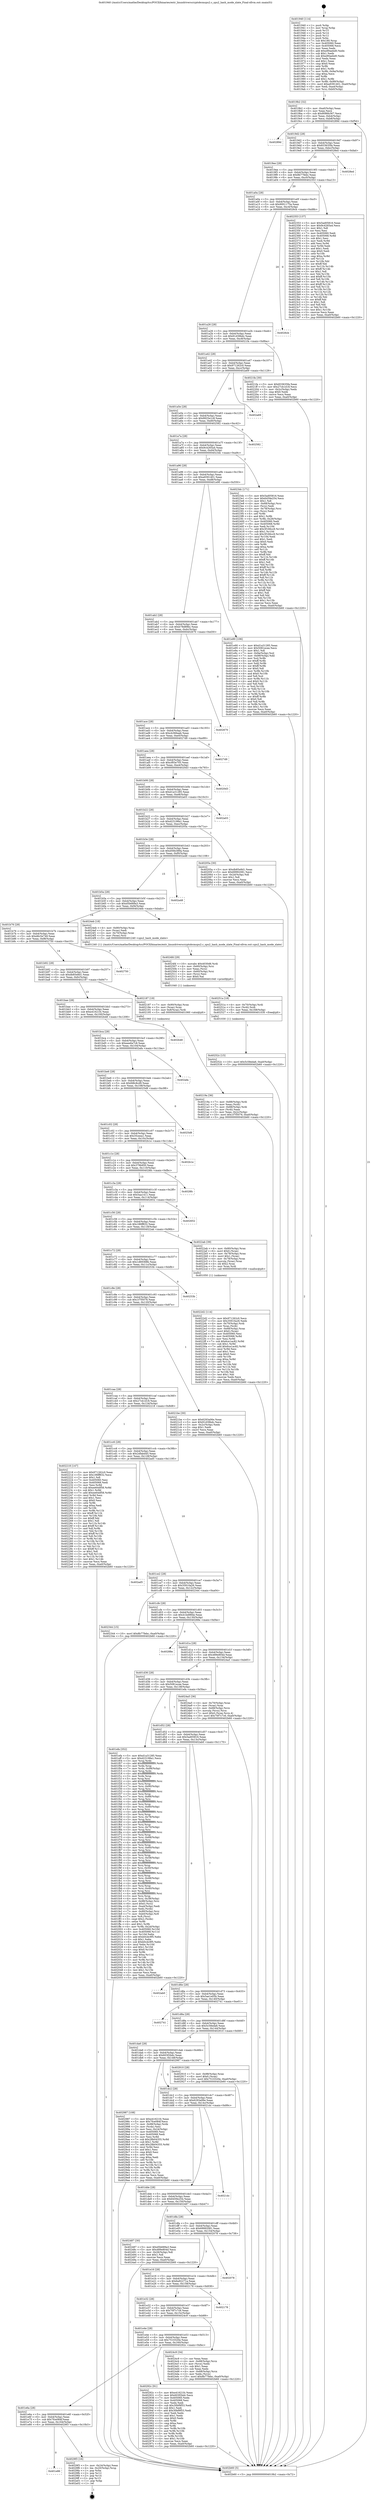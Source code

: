 digraph "0x401940" {
  label = "0x401940 (/mnt/c/Users/mathe/Desktop/tcc/POCII/binaries/extr_linuxdriverscryptobcmspu2.c_spu2_hash_mode_xlate_Final-ollvm.out::main(0))"
  labelloc = "t"
  node[shape=record]

  Entry [label="",width=0.3,height=0.3,shape=circle,fillcolor=black,style=filled]
  "0x4019b2" [label="{
     0x4019b2 [32]\l
     | [instrs]\l
     &nbsp;&nbsp;0x4019b2 \<+6\>: mov -0xa0(%rbp),%eax\l
     &nbsp;&nbsp;0x4019b8 \<+2\>: mov %eax,%ecx\l
     &nbsp;&nbsp;0x4019ba \<+6\>: sub $0x8086b367,%ecx\l
     &nbsp;&nbsp;0x4019c0 \<+6\>: mov %eax,-0xb4(%rbp)\l
     &nbsp;&nbsp;0x4019c6 \<+6\>: mov %ecx,-0xb8(%rbp)\l
     &nbsp;&nbsp;0x4019cc \<+6\>: je 000000000040289d \<main+0xf5d\>\l
  }"]
  "0x40289d" [label="{
     0x40289d\l
  }", style=dashed]
  "0x4019d2" [label="{
     0x4019d2 [28]\l
     | [instrs]\l
     &nbsp;&nbsp;0x4019d2 \<+5\>: jmp 00000000004019d7 \<main+0x97\>\l
     &nbsp;&nbsp;0x4019d7 \<+6\>: mov -0xb4(%rbp),%eax\l
     &nbsp;&nbsp;0x4019dd \<+5\>: sub $0x833635fa,%eax\l
     &nbsp;&nbsp;0x4019e2 \<+6\>: mov %eax,-0xbc(%rbp)\l
     &nbsp;&nbsp;0x4019e8 \<+6\>: je 00000000004028ed \<main+0xfad\>\l
  }"]
  Exit [label="",width=0.3,height=0.3,shape=circle,fillcolor=black,style=filled,peripheries=2]
  "0x4028ed" [label="{
     0x4028ed\l
  }", style=dashed]
  "0x4019ee" [label="{
     0x4019ee [28]\l
     | [instrs]\l
     &nbsp;&nbsp;0x4019ee \<+5\>: jmp 00000000004019f3 \<main+0xb3\>\l
     &nbsp;&nbsp;0x4019f3 \<+6\>: mov -0xb4(%rbp),%eax\l
     &nbsp;&nbsp;0x4019f9 \<+5\>: sub $0x8b77febc,%eax\l
     &nbsp;&nbsp;0x4019fe \<+6\>: mov %eax,-0xc0(%rbp)\l
     &nbsp;&nbsp;0x401a04 \<+6\>: je 0000000000402353 \<main+0xa13\>\l
  }"]
  "0x401e86" [label="{
     0x401e86\l
  }", style=dashed]
  "0x402353" [label="{
     0x402353 [137]\l
     | [instrs]\l
     &nbsp;&nbsp;0x402353 \<+5\>: mov $0x5ad05816,%eax\l
     &nbsp;&nbsp;0x402358 \<+5\>: mov $0x9c4265a4,%ecx\l
     &nbsp;&nbsp;0x40235d \<+2\>: mov $0x1,%dl\l
     &nbsp;&nbsp;0x40235f \<+2\>: xor %esi,%esi\l
     &nbsp;&nbsp;0x402361 \<+7\>: mov 0x405060,%edi\l
     &nbsp;&nbsp;0x402368 \<+8\>: mov 0x405068,%r8d\l
     &nbsp;&nbsp;0x402370 \<+3\>: sub $0x1,%esi\l
     &nbsp;&nbsp;0x402373 \<+3\>: mov %edi,%r9d\l
     &nbsp;&nbsp;0x402376 \<+3\>: add %esi,%r9d\l
     &nbsp;&nbsp;0x402379 \<+4\>: imul %r9d,%edi\l
     &nbsp;&nbsp;0x40237d \<+3\>: and $0x1,%edi\l
     &nbsp;&nbsp;0x402380 \<+3\>: cmp $0x0,%edi\l
     &nbsp;&nbsp;0x402383 \<+4\>: sete %r10b\l
     &nbsp;&nbsp;0x402387 \<+4\>: cmp $0xa,%r8d\l
     &nbsp;&nbsp;0x40238b \<+4\>: setl %r11b\l
     &nbsp;&nbsp;0x40238f \<+3\>: mov %r10b,%bl\l
     &nbsp;&nbsp;0x402392 \<+3\>: xor $0xff,%bl\l
     &nbsp;&nbsp;0x402395 \<+3\>: mov %r11b,%r14b\l
     &nbsp;&nbsp;0x402398 \<+4\>: xor $0xff,%r14b\l
     &nbsp;&nbsp;0x40239c \<+3\>: xor $0x1,%dl\l
     &nbsp;&nbsp;0x40239f \<+3\>: mov %bl,%r15b\l
     &nbsp;&nbsp;0x4023a2 \<+4\>: and $0xff,%r15b\l
     &nbsp;&nbsp;0x4023a6 \<+3\>: and %dl,%r10b\l
     &nbsp;&nbsp;0x4023a9 \<+3\>: mov %r14b,%r12b\l
     &nbsp;&nbsp;0x4023ac \<+4\>: and $0xff,%r12b\l
     &nbsp;&nbsp;0x4023b0 \<+3\>: and %dl,%r11b\l
     &nbsp;&nbsp;0x4023b3 \<+3\>: or %r10b,%r15b\l
     &nbsp;&nbsp;0x4023b6 \<+3\>: or %r11b,%r12b\l
     &nbsp;&nbsp;0x4023b9 \<+3\>: xor %r12b,%r15b\l
     &nbsp;&nbsp;0x4023bc \<+3\>: or %r14b,%bl\l
     &nbsp;&nbsp;0x4023bf \<+3\>: xor $0xff,%bl\l
     &nbsp;&nbsp;0x4023c2 \<+3\>: or $0x1,%dl\l
     &nbsp;&nbsp;0x4023c5 \<+2\>: and %dl,%bl\l
     &nbsp;&nbsp;0x4023c7 \<+3\>: or %bl,%r15b\l
     &nbsp;&nbsp;0x4023ca \<+4\>: test $0x1,%r15b\l
     &nbsp;&nbsp;0x4023ce \<+3\>: cmovne %ecx,%eax\l
     &nbsp;&nbsp;0x4023d1 \<+6\>: mov %eax,-0xa0(%rbp)\l
     &nbsp;&nbsp;0x4023d7 \<+5\>: jmp 0000000000402b60 \<main+0x1220\>\l
  }"]
  "0x401a0a" [label="{
     0x401a0a [28]\l
     | [instrs]\l
     &nbsp;&nbsp;0x401a0a \<+5\>: jmp 0000000000401a0f \<main+0xcf\>\l
     &nbsp;&nbsp;0x401a0f \<+6\>: mov -0xb4(%rbp),%eax\l
     &nbsp;&nbsp;0x401a15 \<+5\>: sub $0x9001175a,%eax\l
     &nbsp;&nbsp;0x401a1a \<+6\>: mov %eax,-0xc4(%rbp)\l
     &nbsp;&nbsp;0x401a20 \<+6\>: je 00000000004026cb \<main+0xd8b\>\l
  }"]
  "0x4029f3" [label="{
     0x4029f3 [16]\l
     | [instrs]\l
     &nbsp;&nbsp;0x4029f3 \<+3\>: mov -0x24(%rbp),%eax\l
     &nbsp;&nbsp;0x4029f6 \<+4\>: lea -0x20(%rbp),%rsp\l
     &nbsp;&nbsp;0x4029fa \<+1\>: pop %rbx\l
     &nbsp;&nbsp;0x4029fb \<+2\>: pop %r12\l
     &nbsp;&nbsp;0x4029fd \<+2\>: pop %r14\l
     &nbsp;&nbsp;0x4029ff \<+2\>: pop %r15\l
     &nbsp;&nbsp;0x402a01 \<+1\>: pop %rbp\l
     &nbsp;&nbsp;0x402a02 \<+1\>: ret\l
  }"]
  "0x4026cb" [label="{
     0x4026cb\l
  }", style=dashed]
  "0x401a26" [label="{
     0x401a26 [28]\l
     | [instrs]\l
     &nbsp;&nbsp;0x401a26 \<+5\>: jmp 0000000000401a2b \<main+0xeb\>\l
     &nbsp;&nbsp;0x401a2b \<+6\>: mov -0xb4(%rbp),%eax\l
     &nbsp;&nbsp;0x401a31 \<+5\>: sub $0x91d39bdc,%eax\l
     &nbsp;&nbsp;0x401a36 \<+6\>: mov %eax,-0xc8(%rbp)\l
     &nbsp;&nbsp;0x401a3c \<+6\>: je 00000000004021fa \<main+0x8ba\>\l
  }"]
  "0x401e6a" [label="{
     0x401e6a [28]\l
     | [instrs]\l
     &nbsp;&nbsp;0x401e6a \<+5\>: jmp 0000000000401e6f \<main+0x52f\>\l
     &nbsp;&nbsp;0x401e6f \<+6\>: mov -0xb4(%rbp),%eax\l
     &nbsp;&nbsp;0x401e75 \<+5\>: sub $0x7fce084f,%eax\l
     &nbsp;&nbsp;0x401e7a \<+6\>: mov %eax,-0x164(%rbp)\l
     &nbsp;&nbsp;0x401e80 \<+6\>: je 00000000004029f3 \<main+0x10b3\>\l
  }"]
  "0x4021fa" [label="{
     0x4021fa [30]\l
     | [instrs]\l
     &nbsp;&nbsp;0x4021fa \<+5\>: mov $0x833635fa,%eax\l
     &nbsp;&nbsp;0x4021ff \<+5\>: mov $0x27cb1d18,%ecx\l
     &nbsp;&nbsp;0x402204 \<+3\>: mov -0x2c(%rbp),%edx\l
     &nbsp;&nbsp;0x402207 \<+3\>: cmp $0x0,%edx\l
     &nbsp;&nbsp;0x40220a \<+3\>: cmove %ecx,%eax\l
     &nbsp;&nbsp;0x40220d \<+6\>: mov %eax,-0xa0(%rbp)\l
     &nbsp;&nbsp;0x402213 \<+5\>: jmp 0000000000402b60 \<main+0x1220\>\l
  }"]
  "0x401a42" [label="{
     0x401a42 [28]\l
     | [instrs]\l
     &nbsp;&nbsp;0x401a42 \<+5\>: jmp 0000000000401a47 \<main+0x107\>\l
     &nbsp;&nbsp;0x401a47 \<+6\>: mov -0xb4(%rbp),%eax\l
     &nbsp;&nbsp;0x401a4d \<+5\>: sub $0x971262c0,%eax\l
     &nbsp;&nbsp;0x401a52 \<+6\>: mov %eax,-0xcc(%rbp)\l
     &nbsp;&nbsp;0x401a58 \<+6\>: je 0000000000402a69 \<main+0x1129\>\l
  }"]
  "0x40292c" [label="{
     0x40292c [91]\l
     | [instrs]\l
     &nbsp;&nbsp;0x40292c \<+5\>: mov $0xe41621fc,%eax\l
     &nbsp;&nbsp;0x402931 \<+5\>: mov $0x603f2bdc,%ecx\l
     &nbsp;&nbsp;0x402936 \<+7\>: mov 0x405060,%edx\l
     &nbsp;&nbsp;0x40293d \<+7\>: mov 0x405068,%esi\l
     &nbsp;&nbsp;0x402944 \<+2\>: mov %edx,%edi\l
     &nbsp;&nbsp;0x402946 \<+6\>: sub $0x30bf9f53,%edi\l
     &nbsp;&nbsp;0x40294c \<+3\>: sub $0x1,%edi\l
     &nbsp;&nbsp;0x40294f \<+6\>: add $0x30bf9f53,%edi\l
     &nbsp;&nbsp;0x402955 \<+3\>: imul %edi,%edx\l
     &nbsp;&nbsp;0x402958 \<+3\>: and $0x1,%edx\l
     &nbsp;&nbsp;0x40295b \<+3\>: cmp $0x0,%edx\l
     &nbsp;&nbsp;0x40295e \<+4\>: sete %r8b\l
     &nbsp;&nbsp;0x402962 \<+3\>: cmp $0xa,%esi\l
     &nbsp;&nbsp;0x402965 \<+4\>: setl %r9b\l
     &nbsp;&nbsp;0x402969 \<+3\>: mov %r8b,%r10b\l
     &nbsp;&nbsp;0x40296c \<+3\>: and %r9b,%r10b\l
     &nbsp;&nbsp;0x40296f \<+3\>: xor %r9b,%r8b\l
     &nbsp;&nbsp;0x402972 \<+3\>: or %r8b,%r10b\l
     &nbsp;&nbsp;0x402975 \<+4\>: test $0x1,%r10b\l
     &nbsp;&nbsp;0x402979 \<+3\>: cmovne %ecx,%eax\l
     &nbsp;&nbsp;0x40297c \<+6\>: mov %eax,-0xa0(%rbp)\l
     &nbsp;&nbsp;0x402982 \<+5\>: jmp 0000000000402b60 \<main+0x1220\>\l
  }"]
  "0x402a69" [label="{
     0x402a69\l
  }", style=dashed]
  "0x401a5e" [label="{
     0x401a5e [28]\l
     | [instrs]\l
     &nbsp;&nbsp;0x401a5e \<+5\>: jmp 0000000000401a63 \<main+0x123\>\l
     &nbsp;&nbsp;0x401a63 \<+6\>: mov -0xb4(%rbp),%eax\l
     &nbsp;&nbsp;0x401a69 \<+5\>: sub $0x9925e1c8,%eax\l
     &nbsp;&nbsp;0x401a6e \<+6\>: mov %eax,-0xd0(%rbp)\l
     &nbsp;&nbsp;0x401a74 \<+6\>: je 0000000000402582 \<main+0xc42\>\l
  }"]
  "0x40252c" [label="{
     0x40252c [15]\l
     | [instrs]\l
     &nbsp;&nbsp;0x40252c \<+10\>: movl $0x5c58eda6,-0xa0(%rbp)\l
     &nbsp;&nbsp;0x402536 \<+5\>: jmp 0000000000402b60 \<main+0x1220\>\l
  }"]
  "0x402582" [label="{
     0x402582\l
  }", style=dashed]
  "0x401a7a" [label="{
     0x401a7a [28]\l
     | [instrs]\l
     &nbsp;&nbsp;0x401a7a \<+5\>: jmp 0000000000401a7f \<main+0x13f\>\l
     &nbsp;&nbsp;0x401a7f \<+6\>: mov -0xb4(%rbp),%eax\l
     &nbsp;&nbsp;0x401a85 \<+5\>: sub $0x9c4265a4,%eax\l
     &nbsp;&nbsp;0x401a8a \<+6\>: mov %eax,-0xd4(%rbp)\l
     &nbsp;&nbsp;0x401a90 \<+6\>: je 00000000004023dc \<main+0xa9c\>\l
  }"]
  "0x40251a" [label="{
     0x40251a [18]\l
     | [instrs]\l
     &nbsp;&nbsp;0x40251a \<+4\>: mov -0x70(%rbp),%rdi\l
     &nbsp;&nbsp;0x40251e \<+3\>: mov (%rdi),%rdi\l
     &nbsp;&nbsp;0x402521 \<+6\>: mov %eax,-0x168(%rbp)\l
     &nbsp;&nbsp;0x402527 \<+5\>: call 0000000000401030 \<free@plt\>\l
     | [calls]\l
     &nbsp;&nbsp;0x401030 \{1\} (unknown)\l
  }"]
  "0x4023dc" [label="{
     0x4023dc [171]\l
     | [instrs]\l
     &nbsp;&nbsp;0x4023dc \<+5\>: mov $0x5ad05816,%eax\l
     &nbsp;&nbsp;0x4023e1 \<+5\>: mov $0x6459e254,%ecx\l
     &nbsp;&nbsp;0x4023e6 \<+2\>: mov $0x1,%dl\l
     &nbsp;&nbsp;0x4023e8 \<+4\>: mov -0x68(%rbp),%rsi\l
     &nbsp;&nbsp;0x4023ec \<+2\>: mov (%rsi),%edi\l
     &nbsp;&nbsp;0x4023ee \<+4\>: mov -0x78(%rbp),%rsi\l
     &nbsp;&nbsp;0x4023f2 \<+2\>: cmp (%rsi),%edi\l
     &nbsp;&nbsp;0x4023f4 \<+4\>: setl %r8b\l
     &nbsp;&nbsp;0x4023f8 \<+4\>: and $0x1,%r8b\l
     &nbsp;&nbsp;0x4023fc \<+4\>: mov %r8b,-0x26(%rbp)\l
     &nbsp;&nbsp;0x402400 \<+7\>: mov 0x405060,%edi\l
     &nbsp;&nbsp;0x402407 \<+8\>: mov 0x405068,%r9d\l
     &nbsp;&nbsp;0x40240f \<+3\>: mov %edi,%r10d\l
     &nbsp;&nbsp;0x402412 \<+7\>: add $0x3f166cc9,%r10d\l
     &nbsp;&nbsp;0x402419 \<+4\>: sub $0x1,%r10d\l
     &nbsp;&nbsp;0x40241d \<+7\>: sub $0x3f166cc9,%r10d\l
     &nbsp;&nbsp;0x402424 \<+4\>: imul %r10d,%edi\l
     &nbsp;&nbsp;0x402428 \<+3\>: and $0x1,%edi\l
     &nbsp;&nbsp;0x40242b \<+3\>: cmp $0x0,%edi\l
     &nbsp;&nbsp;0x40242e \<+4\>: sete %r8b\l
     &nbsp;&nbsp;0x402432 \<+4\>: cmp $0xa,%r9d\l
     &nbsp;&nbsp;0x402436 \<+4\>: setl %r11b\l
     &nbsp;&nbsp;0x40243a \<+3\>: mov %r8b,%bl\l
     &nbsp;&nbsp;0x40243d \<+3\>: xor $0xff,%bl\l
     &nbsp;&nbsp;0x402440 \<+3\>: mov %r11b,%r14b\l
     &nbsp;&nbsp;0x402443 \<+4\>: xor $0xff,%r14b\l
     &nbsp;&nbsp;0x402447 \<+3\>: xor $0x1,%dl\l
     &nbsp;&nbsp;0x40244a \<+3\>: mov %bl,%r15b\l
     &nbsp;&nbsp;0x40244d \<+4\>: and $0xff,%r15b\l
     &nbsp;&nbsp;0x402451 \<+3\>: and %dl,%r8b\l
     &nbsp;&nbsp;0x402454 \<+3\>: mov %r14b,%r12b\l
     &nbsp;&nbsp;0x402457 \<+4\>: and $0xff,%r12b\l
     &nbsp;&nbsp;0x40245b \<+3\>: and %dl,%r11b\l
     &nbsp;&nbsp;0x40245e \<+3\>: or %r8b,%r15b\l
     &nbsp;&nbsp;0x402461 \<+3\>: or %r11b,%r12b\l
     &nbsp;&nbsp;0x402464 \<+3\>: xor %r12b,%r15b\l
     &nbsp;&nbsp;0x402467 \<+3\>: or %r14b,%bl\l
     &nbsp;&nbsp;0x40246a \<+3\>: xor $0xff,%bl\l
     &nbsp;&nbsp;0x40246d \<+3\>: or $0x1,%dl\l
     &nbsp;&nbsp;0x402470 \<+2\>: and %dl,%bl\l
     &nbsp;&nbsp;0x402472 \<+3\>: or %bl,%r15b\l
     &nbsp;&nbsp;0x402475 \<+4\>: test $0x1,%r15b\l
     &nbsp;&nbsp;0x402479 \<+3\>: cmovne %ecx,%eax\l
     &nbsp;&nbsp;0x40247c \<+6\>: mov %eax,-0xa0(%rbp)\l
     &nbsp;&nbsp;0x402482 \<+5\>: jmp 0000000000402b60 \<main+0x1220\>\l
  }"]
  "0x401a96" [label="{
     0x401a96 [28]\l
     | [instrs]\l
     &nbsp;&nbsp;0x401a96 \<+5\>: jmp 0000000000401a9b \<main+0x15b\>\l
     &nbsp;&nbsp;0x401a9b \<+6\>: mov -0xb4(%rbp),%eax\l
     &nbsp;&nbsp;0x401aa1 \<+5\>: sub $0xa9391401,%eax\l
     &nbsp;&nbsp;0x401aa6 \<+6\>: mov %eax,-0xd8(%rbp)\l
     &nbsp;&nbsp;0x401aac \<+6\>: je 0000000000401e90 \<main+0x550\>\l
  }"]
  "0x4024fd" [label="{
     0x4024fd [29]\l
     | [instrs]\l
     &nbsp;&nbsp;0x4024fd \<+10\>: movabs $0x4030d6,%rdi\l
     &nbsp;&nbsp;0x402507 \<+4\>: mov -0x60(%rbp),%rsi\l
     &nbsp;&nbsp;0x40250b \<+2\>: mov %eax,(%rsi)\l
     &nbsp;&nbsp;0x40250d \<+4\>: mov -0x60(%rbp),%rsi\l
     &nbsp;&nbsp;0x402511 \<+2\>: mov (%rsi),%esi\l
     &nbsp;&nbsp;0x402513 \<+2\>: mov $0x0,%al\l
     &nbsp;&nbsp;0x402515 \<+5\>: call 0000000000401040 \<printf@plt\>\l
     | [calls]\l
     &nbsp;&nbsp;0x401040 \{1\} (unknown)\l
  }"]
  "0x401e90" [label="{
     0x401e90 [106]\l
     | [instrs]\l
     &nbsp;&nbsp;0x401e90 \<+5\>: mov $0xd1a31285,%eax\l
     &nbsp;&nbsp;0x401e95 \<+5\>: mov $0x5081ecee,%ecx\l
     &nbsp;&nbsp;0x401e9a \<+2\>: mov $0x1,%dl\l
     &nbsp;&nbsp;0x401e9c \<+7\>: mov -0x9a(%rbp),%sil\l
     &nbsp;&nbsp;0x401ea3 \<+7\>: mov -0x99(%rbp),%dil\l
     &nbsp;&nbsp;0x401eaa \<+3\>: mov %sil,%r8b\l
     &nbsp;&nbsp;0x401ead \<+4\>: xor $0xff,%r8b\l
     &nbsp;&nbsp;0x401eb1 \<+3\>: mov %dil,%r9b\l
     &nbsp;&nbsp;0x401eb4 \<+4\>: xor $0xff,%r9b\l
     &nbsp;&nbsp;0x401eb8 \<+3\>: xor $0x0,%dl\l
     &nbsp;&nbsp;0x401ebb \<+3\>: mov %r8b,%r10b\l
     &nbsp;&nbsp;0x401ebe \<+4\>: and $0x0,%r10b\l
     &nbsp;&nbsp;0x401ec2 \<+3\>: and %dl,%sil\l
     &nbsp;&nbsp;0x401ec5 \<+3\>: mov %r9b,%r11b\l
     &nbsp;&nbsp;0x401ec8 \<+4\>: and $0x0,%r11b\l
     &nbsp;&nbsp;0x401ecc \<+3\>: and %dl,%dil\l
     &nbsp;&nbsp;0x401ecf \<+3\>: or %sil,%r10b\l
     &nbsp;&nbsp;0x401ed2 \<+3\>: or %dil,%r11b\l
     &nbsp;&nbsp;0x401ed5 \<+3\>: xor %r11b,%r10b\l
     &nbsp;&nbsp;0x401ed8 \<+3\>: or %r9b,%r8b\l
     &nbsp;&nbsp;0x401edb \<+4\>: xor $0xff,%r8b\l
     &nbsp;&nbsp;0x401edf \<+3\>: or $0x0,%dl\l
     &nbsp;&nbsp;0x401ee2 \<+3\>: and %dl,%r8b\l
     &nbsp;&nbsp;0x401ee5 \<+3\>: or %r8b,%r10b\l
     &nbsp;&nbsp;0x401ee8 \<+4\>: test $0x1,%r10b\l
     &nbsp;&nbsp;0x401eec \<+3\>: cmovne %ecx,%eax\l
     &nbsp;&nbsp;0x401eef \<+6\>: mov %eax,-0xa0(%rbp)\l
     &nbsp;&nbsp;0x401ef5 \<+5\>: jmp 0000000000402b60 \<main+0x1220\>\l
  }"]
  "0x401ab2" [label="{
     0x401ab2 [28]\l
     | [instrs]\l
     &nbsp;&nbsp;0x401ab2 \<+5\>: jmp 0000000000401ab7 \<main+0x177\>\l
     &nbsp;&nbsp;0x401ab7 \<+6\>: mov -0xb4(%rbp),%eax\l
     &nbsp;&nbsp;0x401abd \<+5\>: sub $0xb78d89bc,%eax\l
     &nbsp;&nbsp;0x401ac2 \<+6\>: mov %eax,-0xdc(%rbp)\l
     &nbsp;&nbsp;0x401ac8 \<+6\>: je 0000000000402670 \<main+0xd30\>\l
  }"]
  "0x402b60" [label="{
     0x402b60 [5]\l
     | [instrs]\l
     &nbsp;&nbsp;0x402b60 \<+5\>: jmp 00000000004019b2 \<main+0x72\>\l
  }"]
  "0x401940" [label="{
     0x401940 [114]\l
     | [instrs]\l
     &nbsp;&nbsp;0x401940 \<+1\>: push %rbp\l
     &nbsp;&nbsp;0x401941 \<+3\>: mov %rsp,%rbp\l
     &nbsp;&nbsp;0x401944 \<+2\>: push %r15\l
     &nbsp;&nbsp;0x401946 \<+2\>: push %r14\l
     &nbsp;&nbsp;0x401948 \<+2\>: push %r12\l
     &nbsp;&nbsp;0x40194a \<+1\>: push %rbx\l
     &nbsp;&nbsp;0x40194b \<+7\>: sub $0x180,%rsp\l
     &nbsp;&nbsp;0x401952 \<+7\>: mov 0x405060,%eax\l
     &nbsp;&nbsp;0x401959 \<+7\>: mov 0x405068,%ecx\l
     &nbsp;&nbsp;0x401960 \<+2\>: mov %eax,%edx\l
     &nbsp;&nbsp;0x401962 \<+6\>: add $0xe90aebd0,%edx\l
     &nbsp;&nbsp;0x401968 \<+3\>: sub $0x1,%edx\l
     &nbsp;&nbsp;0x40196b \<+6\>: sub $0xe90aebd0,%edx\l
     &nbsp;&nbsp;0x401971 \<+3\>: imul %edx,%eax\l
     &nbsp;&nbsp;0x401974 \<+3\>: and $0x1,%eax\l
     &nbsp;&nbsp;0x401977 \<+3\>: cmp $0x0,%eax\l
     &nbsp;&nbsp;0x40197a \<+4\>: sete %r8b\l
     &nbsp;&nbsp;0x40197e \<+4\>: and $0x1,%r8b\l
     &nbsp;&nbsp;0x401982 \<+7\>: mov %r8b,-0x9a(%rbp)\l
     &nbsp;&nbsp;0x401989 \<+3\>: cmp $0xa,%ecx\l
     &nbsp;&nbsp;0x40198c \<+4\>: setl %r8b\l
     &nbsp;&nbsp;0x401990 \<+4\>: and $0x1,%r8b\l
     &nbsp;&nbsp;0x401994 \<+7\>: mov %r8b,-0x99(%rbp)\l
     &nbsp;&nbsp;0x40199b \<+10\>: movl $0xa9391401,-0xa0(%rbp)\l
     &nbsp;&nbsp;0x4019a5 \<+6\>: mov %edi,-0xa4(%rbp)\l
     &nbsp;&nbsp;0x4019ab \<+7\>: mov %rsi,-0xb0(%rbp)\l
  }"]
  "0x401e4e" [label="{
     0x401e4e [28]\l
     | [instrs]\l
     &nbsp;&nbsp;0x401e4e \<+5\>: jmp 0000000000401e53 \<main+0x513\>\l
     &nbsp;&nbsp;0x401e53 \<+6\>: mov -0xb4(%rbp),%eax\l
     &nbsp;&nbsp;0x401e59 \<+5\>: sub $0x7510320e,%eax\l
     &nbsp;&nbsp;0x401e5e \<+6\>: mov %eax,-0x160(%rbp)\l
     &nbsp;&nbsp;0x401e64 \<+6\>: je 000000000040292c \<main+0xfec\>\l
  }"]
  "0x402670" [label="{
     0x402670\l
  }", style=dashed]
  "0x401ace" [label="{
     0x401ace [28]\l
     | [instrs]\l
     &nbsp;&nbsp;0x401ace \<+5\>: jmp 0000000000401ad3 \<main+0x193\>\l
     &nbsp;&nbsp;0x401ad3 \<+6\>: mov -0xb4(%rbp),%eax\l
     &nbsp;&nbsp;0x401ad9 \<+5\>: sub $0xcb366aab,%eax\l
     &nbsp;&nbsp;0x401ade \<+6\>: mov %eax,-0xe0(%rbp)\l
     &nbsp;&nbsp;0x401ae4 \<+6\>: je 00000000004027d9 \<main+0xe99\>\l
  }"]
  "0x4024c9" [label="{
     0x4024c9 [34]\l
     | [instrs]\l
     &nbsp;&nbsp;0x4024c9 \<+2\>: xor %eax,%eax\l
     &nbsp;&nbsp;0x4024cb \<+4\>: mov -0x68(%rbp),%rcx\l
     &nbsp;&nbsp;0x4024cf \<+2\>: mov (%rcx),%edx\l
     &nbsp;&nbsp;0x4024d1 \<+3\>: sub $0x1,%eax\l
     &nbsp;&nbsp;0x4024d4 \<+2\>: sub %eax,%edx\l
     &nbsp;&nbsp;0x4024d6 \<+4\>: mov -0x68(%rbp),%rcx\l
     &nbsp;&nbsp;0x4024da \<+2\>: mov %edx,(%rcx)\l
     &nbsp;&nbsp;0x4024dc \<+10\>: movl $0x8b77febc,-0xa0(%rbp)\l
     &nbsp;&nbsp;0x4024e6 \<+5\>: jmp 0000000000402b60 \<main+0x1220\>\l
  }"]
  "0x4027d9" [label="{
     0x4027d9\l
  }", style=dashed]
  "0x401aea" [label="{
     0x401aea [28]\l
     | [instrs]\l
     &nbsp;&nbsp;0x401aea \<+5\>: jmp 0000000000401aef \<main+0x1af\>\l
     &nbsp;&nbsp;0x401aef \<+6\>: mov -0xb4(%rbp),%eax\l
     &nbsp;&nbsp;0x401af5 \<+5\>: sub $0xcf93e705,%eax\l
     &nbsp;&nbsp;0x401afa \<+6\>: mov %eax,-0xe4(%rbp)\l
     &nbsp;&nbsp;0x401b00 \<+6\>: je 00000000004020d3 \<main+0x793\>\l
  }"]
  "0x401e32" [label="{
     0x401e32 [28]\l
     | [instrs]\l
     &nbsp;&nbsp;0x401e32 \<+5\>: jmp 0000000000401e37 \<main+0x4f7\>\l
     &nbsp;&nbsp;0x401e37 \<+6\>: mov -0xb4(%rbp),%eax\l
     &nbsp;&nbsp;0x401e3d \<+5\>: sub $0x70f7c7c6,%eax\l
     &nbsp;&nbsp;0x401e42 \<+6\>: mov %eax,-0x15c(%rbp)\l
     &nbsp;&nbsp;0x401e48 \<+6\>: je 00000000004024c9 \<main+0xb89\>\l
  }"]
  "0x4020d3" [label="{
     0x4020d3\l
  }", style=dashed]
  "0x401b06" [label="{
     0x401b06 [28]\l
     | [instrs]\l
     &nbsp;&nbsp;0x401b06 \<+5\>: jmp 0000000000401b0b \<main+0x1cb\>\l
     &nbsp;&nbsp;0x401b0b \<+6\>: mov -0xb4(%rbp),%eax\l
     &nbsp;&nbsp;0x401b11 \<+5\>: sub $0xd1a31285,%eax\l
     &nbsp;&nbsp;0x401b16 \<+6\>: mov %eax,-0xe8(%rbp)\l
     &nbsp;&nbsp;0x401b1c \<+6\>: je 0000000000402a03 \<main+0x10c3\>\l
  }"]
  "0x402178" [label="{
     0x402178\l
  }", style=dashed]
  "0x402a03" [label="{
     0x402a03\l
  }", style=dashed]
  "0x401b22" [label="{
     0x401b22 [28]\l
     | [instrs]\l
     &nbsp;&nbsp;0x401b22 \<+5\>: jmp 0000000000401b27 \<main+0x1e7\>\l
     &nbsp;&nbsp;0x401b27 \<+6\>: mov -0xb4(%rbp),%eax\l
     &nbsp;&nbsp;0x401b2d \<+5\>: sub $0xd23198a1,%eax\l
     &nbsp;&nbsp;0x401b32 \<+6\>: mov %eax,-0xec(%rbp)\l
     &nbsp;&nbsp;0x401b38 \<+6\>: je 000000000040205a \<main+0x71a\>\l
  }"]
  "0x401e16" [label="{
     0x401e16 [28]\l
     | [instrs]\l
     &nbsp;&nbsp;0x401e16 \<+5\>: jmp 0000000000401e1b \<main+0x4db\>\l
     &nbsp;&nbsp;0x401e1b \<+6\>: mov -0xb4(%rbp),%eax\l
     &nbsp;&nbsp;0x401e21 \<+5\>: sub $0x6a92271a,%eax\l
     &nbsp;&nbsp;0x401e26 \<+6\>: mov %eax,-0x158(%rbp)\l
     &nbsp;&nbsp;0x401e2c \<+6\>: je 0000000000402178 \<main+0x838\>\l
  }"]
  "0x40205a" [label="{
     0x40205a [30]\l
     | [instrs]\l
     &nbsp;&nbsp;0x40205a \<+5\>: mov $0xdb85e8d1,%eax\l
     &nbsp;&nbsp;0x40205f \<+5\>: mov $0x69992081,%ecx\l
     &nbsp;&nbsp;0x402064 \<+3\>: mov -0x2d(%rbp),%dl\l
     &nbsp;&nbsp;0x402067 \<+3\>: test $0x1,%dl\l
     &nbsp;&nbsp;0x40206a \<+3\>: cmovne %ecx,%eax\l
     &nbsp;&nbsp;0x40206d \<+6\>: mov %eax,-0xa0(%rbp)\l
     &nbsp;&nbsp;0x402073 \<+5\>: jmp 0000000000402b60 \<main+0x1220\>\l
  }"]
  "0x401b3e" [label="{
     0x401b3e [28]\l
     | [instrs]\l
     &nbsp;&nbsp;0x401b3e \<+5\>: jmp 0000000000401b43 \<main+0x203\>\l
     &nbsp;&nbsp;0x401b43 \<+6\>: mov -0xb4(%rbp),%eax\l
     &nbsp;&nbsp;0x401b49 \<+5\>: sub $0xd56b389a,%eax\l
     &nbsp;&nbsp;0x401b4e \<+6\>: mov %eax,-0xf0(%rbp)\l
     &nbsp;&nbsp;0x401b54 \<+6\>: je 0000000000402a48 \<main+0x1108\>\l
  }"]
  "0x402078" [label="{
     0x402078\l
  }", style=dashed]
  "0x402a48" [label="{
     0x402a48\l
  }", style=dashed]
  "0x401b5a" [label="{
     0x401b5a [28]\l
     | [instrs]\l
     &nbsp;&nbsp;0x401b5a \<+5\>: jmp 0000000000401b5f \<main+0x21f\>\l
     &nbsp;&nbsp;0x401b5f \<+6\>: mov -0xb4(%rbp),%eax\l
     &nbsp;&nbsp;0x401b65 \<+5\>: sub $0xd5b689a3,%eax\l
     &nbsp;&nbsp;0x401b6a \<+6\>: mov %eax,-0xf4(%rbp)\l
     &nbsp;&nbsp;0x401b70 \<+6\>: je 00000000004024eb \<main+0xbab\>\l
  }"]
  "0x401dfa" [label="{
     0x401dfa [28]\l
     | [instrs]\l
     &nbsp;&nbsp;0x401dfa \<+5\>: jmp 0000000000401dff \<main+0x4bf\>\l
     &nbsp;&nbsp;0x401dff \<+6\>: mov -0xb4(%rbp),%eax\l
     &nbsp;&nbsp;0x401e05 \<+5\>: sub $0x69992081,%eax\l
     &nbsp;&nbsp;0x401e0a \<+6\>: mov %eax,-0x154(%rbp)\l
     &nbsp;&nbsp;0x401e10 \<+6\>: je 0000000000402078 \<main+0x738\>\l
  }"]
  "0x4024eb" [label="{
     0x4024eb [18]\l
     | [instrs]\l
     &nbsp;&nbsp;0x4024eb \<+4\>: mov -0x80(%rbp),%rax\l
     &nbsp;&nbsp;0x4024ef \<+2\>: mov (%rax),%edi\l
     &nbsp;&nbsp;0x4024f1 \<+4\>: mov -0x70(%rbp),%rax\l
     &nbsp;&nbsp;0x4024f5 \<+3\>: mov (%rax),%rsi\l
     &nbsp;&nbsp;0x4024f8 \<+5\>: call 0000000000401240 \<spu2_hash_mode_xlate\>\l
     | [calls]\l
     &nbsp;&nbsp;0x401240 \{1\} (/mnt/c/Users/mathe/Desktop/tcc/POCII/binaries/extr_linuxdriverscryptobcmspu2.c_spu2_hash_mode_xlate_Final-ollvm.out::spu2_hash_mode_xlate)\l
  }"]
  "0x401b76" [label="{
     0x401b76 [28]\l
     | [instrs]\l
     &nbsp;&nbsp;0x401b76 \<+5\>: jmp 0000000000401b7b \<main+0x23b\>\l
     &nbsp;&nbsp;0x401b7b \<+6\>: mov -0xb4(%rbp),%eax\l
     &nbsp;&nbsp;0x401b81 \<+5\>: sub $0xd6c5e749,%eax\l
     &nbsp;&nbsp;0x401b86 \<+6\>: mov %eax,-0xf8(%rbp)\l
     &nbsp;&nbsp;0x401b8c \<+6\>: je 0000000000402750 \<main+0xe10\>\l
  }"]
  "0x402487" [label="{
     0x402487 [30]\l
     | [instrs]\l
     &nbsp;&nbsp;0x402487 \<+5\>: mov $0xd5b689a3,%eax\l
     &nbsp;&nbsp;0x40248c \<+5\>: mov $0x489e804d,%ecx\l
     &nbsp;&nbsp;0x402491 \<+3\>: mov -0x26(%rbp),%dl\l
     &nbsp;&nbsp;0x402494 \<+3\>: test $0x1,%dl\l
     &nbsp;&nbsp;0x402497 \<+3\>: cmovne %ecx,%eax\l
     &nbsp;&nbsp;0x40249a \<+6\>: mov %eax,-0xa0(%rbp)\l
     &nbsp;&nbsp;0x4024a0 \<+5\>: jmp 0000000000402b60 \<main+0x1220\>\l
  }"]
  "0x402750" [label="{
     0x402750\l
  }", style=dashed]
  "0x401b92" [label="{
     0x401b92 [28]\l
     | [instrs]\l
     &nbsp;&nbsp;0x401b92 \<+5\>: jmp 0000000000401b97 \<main+0x257\>\l
     &nbsp;&nbsp;0x401b97 \<+6\>: mov -0xb4(%rbp),%eax\l
     &nbsp;&nbsp;0x401b9d \<+5\>: sub $0xdb85e8d1,%eax\l
     &nbsp;&nbsp;0x401ba2 \<+6\>: mov %eax,-0xfc(%rbp)\l
     &nbsp;&nbsp;0x401ba8 \<+6\>: je 0000000000402187 \<main+0x847\>\l
  }"]
  "0x401dde" [label="{
     0x401dde [28]\l
     | [instrs]\l
     &nbsp;&nbsp;0x401dde \<+5\>: jmp 0000000000401de3 \<main+0x4a3\>\l
     &nbsp;&nbsp;0x401de3 \<+6\>: mov -0xb4(%rbp),%eax\l
     &nbsp;&nbsp;0x401de9 \<+5\>: sub $0x6459e254,%eax\l
     &nbsp;&nbsp;0x401dee \<+6\>: mov %eax,-0x150(%rbp)\l
     &nbsp;&nbsp;0x401df4 \<+6\>: je 0000000000402487 \<main+0xb47\>\l
  }"]
  "0x402187" [label="{
     0x402187 [19]\l
     | [instrs]\l
     &nbsp;&nbsp;0x402187 \<+7\>: mov -0x90(%rbp),%rax\l
     &nbsp;&nbsp;0x40218e \<+3\>: mov (%rax),%rax\l
     &nbsp;&nbsp;0x402191 \<+4\>: mov 0x8(%rax),%rdi\l
     &nbsp;&nbsp;0x402195 \<+5\>: call 0000000000401060 \<atoi@plt\>\l
     | [calls]\l
     &nbsp;&nbsp;0x401060 \{1\} (unknown)\l
  }"]
  "0x401bae" [label="{
     0x401bae [28]\l
     | [instrs]\l
     &nbsp;&nbsp;0x401bae \<+5\>: jmp 0000000000401bb3 \<main+0x273\>\l
     &nbsp;&nbsp;0x401bb3 \<+6\>: mov -0xb4(%rbp),%eax\l
     &nbsp;&nbsp;0x401bb9 \<+5\>: sub $0xe41621fc,%eax\l
     &nbsp;&nbsp;0x401bbe \<+6\>: mov %eax,-0x100(%rbp)\l
     &nbsp;&nbsp;0x401bc4 \<+6\>: je 0000000000402b48 \<main+0x1208\>\l
  }"]
  "0x4021dc" [label="{
     0x4021dc\l
  }", style=dashed]
  "0x402b48" [label="{
     0x402b48\l
  }", style=dashed]
  "0x401bca" [label="{
     0x401bca [28]\l
     | [instrs]\l
     &nbsp;&nbsp;0x401bca \<+5\>: jmp 0000000000401bcf \<main+0x28f\>\l
     &nbsp;&nbsp;0x401bcf \<+6\>: mov -0xb4(%rbp),%eax\l
     &nbsp;&nbsp;0x401bd5 \<+5\>: sub $0xeee6a7c8,%eax\l
     &nbsp;&nbsp;0x401bda \<+6\>: mov %eax,-0x104(%rbp)\l
     &nbsp;&nbsp;0x401be0 \<+6\>: je 0000000000402afa \<main+0x11ba\>\l
  }"]
  "0x401dc2" [label="{
     0x401dc2 [28]\l
     | [instrs]\l
     &nbsp;&nbsp;0x401dc2 \<+5\>: jmp 0000000000401dc7 \<main+0x487\>\l
     &nbsp;&nbsp;0x401dc7 \<+6\>: mov -0xb4(%rbp),%eax\l
     &nbsp;&nbsp;0x401dcd \<+5\>: sub $0x6293a06e,%eax\l
     &nbsp;&nbsp;0x401dd2 \<+6\>: mov %eax,-0x14c(%rbp)\l
     &nbsp;&nbsp;0x401dd8 \<+6\>: je 00000000004021dc \<main+0x89c\>\l
  }"]
  "0x402afa" [label="{
     0x402afa\l
  }", style=dashed]
  "0x401be6" [label="{
     0x401be6 [28]\l
     | [instrs]\l
     &nbsp;&nbsp;0x401be6 \<+5\>: jmp 0000000000401beb \<main+0x2ab\>\l
     &nbsp;&nbsp;0x401beb \<+6\>: mov -0xb4(%rbp),%eax\l
     &nbsp;&nbsp;0x401bf1 \<+5\>: sub $0xfd8c8cd9,%eax\l
     &nbsp;&nbsp;0x401bf6 \<+6\>: mov %eax,-0x108(%rbp)\l
     &nbsp;&nbsp;0x401bfc \<+6\>: je 00000000004025d8 \<main+0xc98\>\l
  }"]
  "0x402987" [label="{
     0x402987 [108]\l
     | [instrs]\l
     &nbsp;&nbsp;0x402987 \<+5\>: mov $0xe41621fc,%eax\l
     &nbsp;&nbsp;0x40298c \<+5\>: mov $0x7fce084f,%ecx\l
     &nbsp;&nbsp;0x402991 \<+7\>: mov -0x98(%rbp),%rdx\l
     &nbsp;&nbsp;0x402998 \<+2\>: mov (%rdx),%esi\l
     &nbsp;&nbsp;0x40299a \<+3\>: mov %esi,-0x24(%rbp)\l
     &nbsp;&nbsp;0x40299d \<+7\>: mov 0x405060,%esi\l
     &nbsp;&nbsp;0x4029a4 \<+7\>: mov 0x405068,%edi\l
     &nbsp;&nbsp;0x4029ab \<+3\>: mov %esi,%r8d\l
     &nbsp;&nbsp;0x4029ae \<+7\>: sub $0x28b04355,%r8d\l
     &nbsp;&nbsp;0x4029b5 \<+4\>: sub $0x1,%r8d\l
     &nbsp;&nbsp;0x4029b9 \<+7\>: add $0x28b04355,%r8d\l
     &nbsp;&nbsp;0x4029c0 \<+4\>: imul %r8d,%esi\l
     &nbsp;&nbsp;0x4029c4 \<+3\>: and $0x1,%esi\l
     &nbsp;&nbsp;0x4029c7 \<+3\>: cmp $0x0,%esi\l
     &nbsp;&nbsp;0x4029ca \<+4\>: sete %r9b\l
     &nbsp;&nbsp;0x4029ce \<+3\>: cmp $0xa,%edi\l
     &nbsp;&nbsp;0x4029d1 \<+4\>: setl %r10b\l
     &nbsp;&nbsp;0x4029d5 \<+3\>: mov %r9b,%r11b\l
     &nbsp;&nbsp;0x4029d8 \<+3\>: and %r10b,%r11b\l
     &nbsp;&nbsp;0x4029db \<+3\>: xor %r10b,%r9b\l
     &nbsp;&nbsp;0x4029de \<+3\>: or %r9b,%r11b\l
     &nbsp;&nbsp;0x4029e1 \<+4\>: test $0x1,%r11b\l
     &nbsp;&nbsp;0x4029e5 \<+3\>: cmovne %ecx,%eax\l
     &nbsp;&nbsp;0x4029e8 \<+6\>: mov %eax,-0xa0(%rbp)\l
     &nbsp;&nbsp;0x4029ee \<+5\>: jmp 0000000000402b60 \<main+0x1220\>\l
  }"]
  "0x4025d8" [label="{
     0x4025d8\l
  }", style=dashed]
  "0x401c02" [label="{
     0x401c02 [28]\l
     | [instrs]\l
     &nbsp;&nbsp;0x401c02 \<+5\>: jmp 0000000000401c07 \<main+0x2c7\>\l
     &nbsp;&nbsp;0x401c07 \<+6\>: mov -0xb4(%rbp),%eax\l
     &nbsp;&nbsp;0x401c0d \<+5\>: sub $0x35ceea1,%eax\l
     &nbsp;&nbsp;0x401c12 \<+6\>: mov %eax,-0x10c(%rbp)\l
     &nbsp;&nbsp;0x401c18 \<+6\>: je 0000000000402b1e \<main+0x11de\>\l
  }"]
  "0x401da6" [label="{
     0x401da6 [28]\l
     | [instrs]\l
     &nbsp;&nbsp;0x401da6 \<+5\>: jmp 0000000000401dab \<main+0x46b\>\l
     &nbsp;&nbsp;0x401dab \<+6\>: mov -0xb4(%rbp),%eax\l
     &nbsp;&nbsp;0x401db1 \<+5\>: sub $0x603f2bdc,%eax\l
     &nbsp;&nbsp;0x401db6 \<+6\>: mov %eax,-0x148(%rbp)\l
     &nbsp;&nbsp;0x401dbc \<+6\>: je 0000000000402987 \<main+0x1047\>\l
  }"]
  "0x402b1e" [label="{
     0x402b1e\l
  }", style=dashed]
  "0x401c1e" [label="{
     0x401c1e [28]\l
     | [instrs]\l
     &nbsp;&nbsp;0x401c1e \<+5\>: jmp 0000000000401c23 \<main+0x2e3\>\l
     &nbsp;&nbsp;0x401c23 \<+6\>: mov -0xb4(%rbp),%eax\l
     &nbsp;&nbsp;0x401c29 \<+5\>: sub $0x379b950,%eax\l
     &nbsp;&nbsp;0x401c2e \<+6\>: mov %eax,-0x110(%rbp)\l
     &nbsp;&nbsp;0x401c34 \<+6\>: je 00000000004028fc \<main+0xfbc\>\l
  }"]
  "0x402910" [label="{
     0x402910 [28]\l
     | [instrs]\l
     &nbsp;&nbsp;0x402910 \<+7\>: mov -0x98(%rbp),%rax\l
     &nbsp;&nbsp;0x402917 \<+6\>: movl $0x0,(%rax)\l
     &nbsp;&nbsp;0x40291d \<+10\>: movl $0x7510320e,-0xa0(%rbp)\l
     &nbsp;&nbsp;0x402927 \<+5\>: jmp 0000000000402b60 \<main+0x1220\>\l
  }"]
  "0x4028fc" [label="{
     0x4028fc\l
  }", style=dashed]
  "0x401c3a" [label="{
     0x401c3a [28]\l
     | [instrs]\l
     &nbsp;&nbsp;0x401c3a \<+5\>: jmp 0000000000401c3f \<main+0x2ff\>\l
     &nbsp;&nbsp;0x401c3f \<+6\>: mov -0xb4(%rbp),%eax\l
     &nbsp;&nbsp;0x401c45 \<+5\>: sub $0x5aa1411,%eax\l
     &nbsp;&nbsp;0x401c4a \<+6\>: mov %eax,-0x114(%rbp)\l
     &nbsp;&nbsp;0x401c50 \<+6\>: je 0000000000402652 \<main+0xd12\>\l
  }"]
  "0x401d8a" [label="{
     0x401d8a [28]\l
     | [instrs]\l
     &nbsp;&nbsp;0x401d8a \<+5\>: jmp 0000000000401d8f \<main+0x44f\>\l
     &nbsp;&nbsp;0x401d8f \<+6\>: mov -0xb4(%rbp),%eax\l
     &nbsp;&nbsp;0x401d95 \<+5\>: sub $0x5c58eda6,%eax\l
     &nbsp;&nbsp;0x401d9a \<+6\>: mov %eax,-0x144(%rbp)\l
     &nbsp;&nbsp;0x401da0 \<+6\>: je 0000000000402910 \<main+0xfd0\>\l
  }"]
  "0x402652" [label="{
     0x402652\l
  }", style=dashed]
  "0x401c56" [label="{
     0x401c56 [28]\l
     | [instrs]\l
     &nbsp;&nbsp;0x401c56 \<+5\>: jmp 0000000000401c5b \<main+0x31b\>\l
     &nbsp;&nbsp;0x401c5b \<+6\>: mov -0xb4(%rbp),%eax\l
     &nbsp;&nbsp;0x401c61 \<+5\>: sub $0x186ff832,%eax\l
     &nbsp;&nbsp;0x401c66 \<+6\>: mov %eax,-0x118(%rbp)\l
     &nbsp;&nbsp;0x401c6c \<+6\>: je 00000000004022ab \<main+0x96b\>\l
  }"]
  "0x402741" [label="{
     0x402741\l
  }", style=dashed]
  "0x4022ab" [label="{
     0x4022ab [39]\l
     | [instrs]\l
     &nbsp;&nbsp;0x4022ab \<+4\>: mov -0x80(%rbp),%rax\l
     &nbsp;&nbsp;0x4022af \<+6\>: movl $0x0,(%rax)\l
     &nbsp;&nbsp;0x4022b5 \<+4\>: mov -0x78(%rbp),%rax\l
     &nbsp;&nbsp;0x4022b9 \<+6\>: movl $0x1,(%rax)\l
     &nbsp;&nbsp;0x4022bf \<+4\>: mov -0x78(%rbp),%rax\l
     &nbsp;&nbsp;0x4022c3 \<+3\>: movslq (%rax),%rax\l
     &nbsp;&nbsp;0x4022c6 \<+4\>: shl $0x2,%rax\l
     &nbsp;&nbsp;0x4022ca \<+3\>: mov %rax,%rdi\l
     &nbsp;&nbsp;0x4022cd \<+5\>: call 0000000000401050 \<malloc@plt\>\l
     | [calls]\l
     &nbsp;&nbsp;0x401050 \{1\} (unknown)\l
  }"]
  "0x401c72" [label="{
     0x401c72 [28]\l
     | [instrs]\l
     &nbsp;&nbsp;0x401c72 \<+5\>: jmp 0000000000401c77 \<main+0x337\>\l
     &nbsp;&nbsp;0x401c77 \<+6\>: mov -0xb4(%rbp),%eax\l
     &nbsp;&nbsp;0x401c7d \<+5\>: sub $0x1d69368b,%eax\l
     &nbsp;&nbsp;0x401c82 \<+6\>: mov %eax,-0x11c(%rbp)\l
     &nbsp;&nbsp;0x401c88 \<+6\>: je 000000000040253b \<main+0xbfb\>\l
  }"]
  "0x401d6e" [label="{
     0x401d6e [28]\l
     | [instrs]\l
     &nbsp;&nbsp;0x401d6e \<+5\>: jmp 0000000000401d73 \<main+0x433\>\l
     &nbsp;&nbsp;0x401d73 \<+6\>: mov -0xb4(%rbp),%eax\l
     &nbsp;&nbsp;0x401d79 \<+5\>: sub $0x5ae1e05b,%eax\l
     &nbsp;&nbsp;0x401d7e \<+6\>: mov %eax,-0x140(%rbp)\l
     &nbsp;&nbsp;0x401d84 \<+6\>: je 0000000000402741 \<main+0xe01\>\l
  }"]
  "0x40253b" [label="{
     0x40253b\l
  }", style=dashed]
  "0x401c8e" [label="{
     0x401c8e [28]\l
     | [instrs]\l
     &nbsp;&nbsp;0x401c8e \<+5\>: jmp 0000000000401c93 \<main+0x353\>\l
     &nbsp;&nbsp;0x401c93 \<+6\>: mov -0xb4(%rbp),%eax\l
     &nbsp;&nbsp;0x401c99 \<+5\>: sub $0x1f7f5076,%eax\l
     &nbsp;&nbsp;0x401c9e \<+6\>: mov %eax,-0x120(%rbp)\l
     &nbsp;&nbsp;0x401ca4 \<+6\>: je 00000000004021be \<main+0x87e\>\l
  }"]
  "0x402ab0" [label="{
     0x402ab0\l
  }", style=dashed]
  "0x4021be" [label="{
     0x4021be [30]\l
     | [instrs]\l
     &nbsp;&nbsp;0x4021be \<+5\>: mov $0x6293a06e,%eax\l
     &nbsp;&nbsp;0x4021c3 \<+5\>: mov $0x91d39bdc,%ecx\l
     &nbsp;&nbsp;0x4021c8 \<+3\>: mov -0x2c(%rbp),%edx\l
     &nbsp;&nbsp;0x4021cb \<+3\>: cmp $0x1,%edx\l
     &nbsp;&nbsp;0x4021ce \<+3\>: cmovl %ecx,%eax\l
     &nbsp;&nbsp;0x4021d1 \<+6\>: mov %eax,-0xa0(%rbp)\l
     &nbsp;&nbsp;0x4021d7 \<+5\>: jmp 0000000000402b60 \<main+0x1220\>\l
  }"]
  "0x401caa" [label="{
     0x401caa [28]\l
     | [instrs]\l
     &nbsp;&nbsp;0x401caa \<+5\>: jmp 0000000000401caf \<main+0x36f\>\l
     &nbsp;&nbsp;0x401caf \<+6\>: mov -0xb4(%rbp),%eax\l
     &nbsp;&nbsp;0x401cb5 \<+5\>: sub $0x27cb1d18,%eax\l
     &nbsp;&nbsp;0x401cba \<+6\>: mov %eax,-0x124(%rbp)\l
     &nbsp;&nbsp;0x401cc0 \<+6\>: je 0000000000402218 \<main+0x8d8\>\l
  }"]
  "0x4022d2" [label="{
     0x4022d2 [114]\l
     | [instrs]\l
     &nbsp;&nbsp;0x4022d2 \<+5\>: mov $0x971262c0,%ecx\l
     &nbsp;&nbsp;0x4022d7 \<+5\>: mov $0x35910a26,%edx\l
     &nbsp;&nbsp;0x4022dc \<+4\>: mov -0x70(%rbp),%rdi\l
     &nbsp;&nbsp;0x4022e0 \<+3\>: mov %rax,(%rdi)\l
     &nbsp;&nbsp;0x4022e3 \<+4\>: mov -0x68(%rbp),%rax\l
     &nbsp;&nbsp;0x4022e7 \<+6\>: movl $0x0,(%rax)\l
     &nbsp;&nbsp;0x4022ed \<+7\>: mov 0x405060,%esi\l
     &nbsp;&nbsp;0x4022f4 \<+8\>: mov 0x405068,%r8d\l
     &nbsp;&nbsp;0x4022fc \<+3\>: mov %esi,%r9d\l
     &nbsp;&nbsp;0x4022ff \<+7\>: sub $0x6ce1ac82,%r9d\l
     &nbsp;&nbsp;0x402306 \<+4\>: sub $0x1,%r9d\l
     &nbsp;&nbsp;0x40230a \<+7\>: add $0x6ce1ac82,%r9d\l
     &nbsp;&nbsp;0x402311 \<+4\>: imul %r9d,%esi\l
     &nbsp;&nbsp;0x402315 \<+3\>: and $0x1,%esi\l
     &nbsp;&nbsp;0x402318 \<+3\>: cmp $0x0,%esi\l
     &nbsp;&nbsp;0x40231b \<+4\>: sete %r10b\l
     &nbsp;&nbsp;0x40231f \<+4\>: cmp $0xa,%r8d\l
     &nbsp;&nbsp;0x402323 \<+4\>: setl %r11b\l
     &nbsp;&nbsp;0x402327 \<+3\>: mov %r10b,%bl\l
     &nbsp;&nbsp;0x40232a \<+3\>: and %r11b,%bl\l
     &nbsp;&nbsp;0x40232d \<+3\>: xor %r11b,%r10b\l
     &nbsp;&nbsp;0x402330 \<+3\>: or %r10b,%bl\l
     &nbsp;&nbsp;0x402333 \<+3\>: test $0x1,%bl\l
     &nbsp;&nbsp;0x402336 \<+3\>: cmovne %edx,%ecx\l
     &nbsp;&nbsp;0x402339 \<+6\>: mov %ecx,-0xa0(%rbp)\l
     &nbsp;&nbsp;0x40233f \<+5\>: jmp 0000000000402b60 \<main+0x1220\>\l
  }"]
  "0x402218" [label="{
     0x402218 [147]\l
     | [instrs]\l
     &nbsp;&nbsp;0x402218 \<+5\>: mov $0x971262c0,%eax\l
     &nbsp;&nbsp;0x40221d \<+5\>: mov $0x186ff832,%ecx\l
     &nbsp;&nbsp;0x402222 \<+2\>: mov $0x1,%dl\l
     &nbsp;&nbsp;0x402224 \<+7\>: mov 0x405060,%esi\l
     &nbsp;&nbsp;0x40222b \<+7\>: mov 0x405068,%edi\l
     &nbsp;&nbsp;0x402232 \<+3\>: mov %esi,%r8d\l
     &nbsp;&nbsp;0x402235 \<+7\>: sub $0xee64df58,%r8d\l
     &nbsp;&nbsp;0x40223c \<+4\>: sub $0x1,%r8d\l
     &nbsp;&nbsp;0x402240 \<+7\>: add $0xee64df58,%r8d\l
     &nbsp;&nbsp;0x402247 \<+4\>: imul %r8d,%esi\l
     &nbsp;&nbsp;0x40224b \<+3\>: and $0x1,%esi\l
     &nbsp;&nbsp;0x40224e \<+3\>: cmp $0x0,%esi\l
     &nbsp;&nbsp;0x402251 \<+4\>: sete %r9b\l
     &nbsp;&nbsp;0x402255 \<+3\>: cmp $0xa,%edi\l
     &nbsp;&nbsp;0x402258 \<+4\>: setl %r10b\l
     &nbsp;&nbsp;0x40225c \<+3\>: mov %r9b,%r11b\l
     &nbsp;&nbsp;0x40225f \<+4\>: xor $0xff,%r11b\l
     &nbsp;&nbsp;0x402263 \<+3\>: mov %r10b,%bl\l
     &nbsp;&nbsp;0x402266 \<+3\>: xor $0xff,%bl\l
     &nbsp;&nbsp;0x402269 \<+3\>: xor $0x1,%dl\l
     &nbsp;&nbsp;0x40226c \<+3\>: mov %r11b,%r14b\l
     &nbsp;&nbsp;0x40226f \<+4\>: and $0xff,%r14b\l
     &nbsp;&nbsp;0x402273 \<+3\>: and %dl,%r9b\l
     &nbsp;&nbsp;0x402276 \<+3\>: mov %bl,%r15b\l
     &nbsp;&nbsp;0x402279 \<+4\>: and $0xff,%r15b\l
     &nbsp;&nbsp;0x40227d \<+3\>: and %dl,%r10b\l
     &nbsp;&nbsp;0x402280 \<+3\>: or %r9b,%r14b\l
     &nbsp;&nbsp;0x402283 \<+3\>: or %r10b,%r15b\l
     &nbsp;&nbsp;0x402286 \<+3\>: xor %r15b,%r14b\l
     &nbsp;&nbsp;0x402289 \<+3\>: or %bl,%r11b\l
     &nbsp;&nbsp;0x40228c \<+4\>: xor $0xff,%r11b\l
     &nbsp;&nbsp;0x402290 \<+3\>: or $0x1,%dl\l
     &nbsp;&nbsp;0x402293 \<+3\>: and %dl,%r11b\l
     &nbsp;&nbsp;0x402296 \<+3\>: or %r11b,%r14b\l
     &nbsp;&nbsp;0x402299 \<+4\>: test $0x1,%r14b\l
     &nbsp;&nbsp;0x40229d \<+3\>: cmovne %ecx,%eax\l
     &nbsp;&nbsp;0x4022a0 \<+6\>: mov %eax,-0xa0(%rbp)\l
     &nbsp;&nbsp;0x4022a6 \<+5\>: jmp 0000000000402b60 \<main+0x1220\>\l
  }"]
  "0x401cc6" [label="{
     0x401cc6 [28]\l
     | [instrs]\l
     &nbsp;&nbsp;0x401cc6 \<+5\>: jmp 0000000000401ccb \<main+0x38b\>\l
     &nbsp;&nbsp;0x401ccb \<+6\>: mov -0xb4(%rbp),%eax\l
     &nbsp;&nbsp;0x401cd1 \<+5\>: sub $0x2dfabd45,%eax\l
     &nbsp;&nbsp;0x401cd6 \<+6\>: mov %eax,-0x128(%rbp)\l
     &nbsp;&nbsp;0x401cdc \<+6\>: je 0000000000402ad5 \<main+0x1195\>\l
  }"]
  "0x40219a" [label="{
     0x40219a [36]\l
     | [instrs]\l
     &nbsp;&nbsp;0x40219a \<+7\>: mov -0x88(%rbp),%rdi\l
     &nbsp;&nbsp;0x4021a1 \<+2\>: mov %eax,(%rdi)\l
     &nbsp;&nbsp;0x4021a3 \<+7\>: mov -0x88(%rbp),%rdi\l
     &nbsp;&nbsp;0x4021aa \<+2\>: mov (%rdi),%eax\l
     &nbsp;&nbsp;0x4021ac \<+3\>: mov %eax,-0x2c(%rbp)\l
     &nbsp;&nbsp;0x4021af \<+10\>: movl $0x1f7f5076,-0xa0(%rbp)\l
     &nbsp;&nbsp;0x4021b9 \<+5\>: jmp 0000000000402b60 \<main+0x1220\>\l
  }"]
  "0x402ad5" [label="{
     0x402ad5\l
  }", style=dashed]
  "0x401ce2" [label="{
     0x401ce2 [28]\l
     | [instrs]\l
     &nbsp;&nbsp;0x401ce2 \<+5\>: jmp 0000000000401ce7 \<main+0x3a7\>\l
     &nbsp;&nbsp;0x401ce7 \<+6\>: mov -0xb4(%rbp),%eax\l
     &nbsp;&nbsp;0x401ced \<+5\>: sub $0x35910a26,%eax\l
     &nbsp;&nbsp;0x401cf2 \<+6\>: mov %eax,-0x12c(%rbp)\l
     &nbsp;&nbsp;0x401cf8 \<+6\>: je 0000000000402344 \<main+0xa04\>\l
  }"]
  "0x401d52" [label="{
     0x401d52 [28]\l
     | [instrs]\l
     &nbsp;&nbsp;0x401d52 \<+5\>: jmp 0000000000401d57 \<main+0x417\>\l
     &nbsp;&nbsp;0x401d57 \<+6\>: mov -0xb4(%rbp),%eax\l
     &nbsp;&nbsp;0x401d5d \<+5\>: sub $0x5ad05816,%eax\l
     &nbsp;&nbsp;0x401d62 \<+6\>: mov %eax,-0x13c(%rbp)\l
     &nbsp;&nbsp;0x401d68 \<+6\>: je 0000000000402ab0 \<main+0x1170\>\l
  }"]
  "0x402344" [label="{
     0x402344 [15]\l
     | [instrs]\l
     &nbsp;&nbsp;0x402344 \<+10\>: movl $0x8b77febc,-0xa0(%rbp)\l
     &nbsp;&nbsp;0x40234e \<+5\>: jmp 0000000000402b60 \<main+0x1220\>\l
  }"]
  "0x401cfe" [label="{
     0x401cfe [28]\l
     | [instrs]\l
     &nbsp;&nbsp;0x401cfe \<+5\>: jmp 0000000000401d03 \<main+0x3c3\>\l
     &nbsp;&nbsp;0x401d03 \<+6\>: mov -0xb4(%rbp),%eax\l
     &nbsp;&nbsp;0x401d09 \<+5\>: sub $0x41bd984e,%eax\l
     &nbsp;&nbsp;0x401d0e \<+6\>: mov %eax,-0x130(%rbp)\l
     &nbsp;&nbsp;0x401d14 \<+6\>: je 000000000040288e \<main+0xf4e\>\l
  }"]
  "0x401efa" [label="{
     0x401efa [352]\l
     | [instrs]\l
     &nbsp;&nbsp;0x401efa \<+5\>: mov $0xd1a31285,%eax\l
     &nbsp;&nbsp;0x401eff \<+5\>: mov $0xd23198a1,%ecx\l
     &nbsp;&nbsp;0x401f04 \<+3\>: mov %rsp,%rdx\l
     &nbsp;&nbsp;0x401f07 \<+4\>: add $0xfffffffffffffff0,%rdx\l
     &nbsp;&nbsp;0x401f0b \<+3\>: mov %rdx,%rsp\l
     &nbsp;&nbsp;0x401f0e \<+7\>: mov %rdx,-0x98(%rbp)\l
     &nbsp;&nbsp;0x401f15 \<+3\>: mov %rsp,%rdx\l
     &nbsp;&nbsp;0x401f18 \<+4\>: add $0xfffffffffffffff0,%rdx\l
     &nbsp;&nbsp;0x401f1c \<+3\>: mov %rdx,%rsp\l
     &nbsp;&nbsp;0x401f1f \<+3\>: mov %rsp,%rsi\l
     &nbsp;&nbsp;0x401f22 \<+4\>: add $0xfffffffffffffff0,%rsi\l
     &nbsp;&nbsp;0x401f26 \<+3\>: mov %rsi,%rsp\l
     &nbsp;&nbsp;0x401f29 \<+7\>: mov %rsi,-0x90(%rbp)\l
     &nbsp;&nbsp;0x401f30 \<+3\>: mov %rsp,%rsi\l
     &nbsp;&nbsp;0x401f33 \<+4\>: add $0xfffffffffffffff0,%rsi\l
     &nbsp;&nbsp;0x401f37 \<+3\>: mov %rsi,%rsp\l
     &nbsp;&nbsp;0x401f3a \<+7\>: mov %rsi,-0x88(%rbp)\l
     &nbsp;&nbsp;0x401f41 \<+3\>: mov %rsp,%rsi\l
     &nbsp;&nbsp;0x401f44 \<+4\>: add $0xfffffffffffffff0,%rsi\l
     &nbsp;&nbsp;0x401f48 \<+3\>: mov %rsi,%rsp\l
     &nbsp;&nbsp;0x401f4b \<+4\>: mov %rsi,-0x80(%rbp)\l
     &nbsp;&nbsp;0x401f4f \<+3\>: mov %rsp,%rsi\l
     &nbsp;&nbsp;0x401f52 \<+4\>: add $0xfffffffffffffff0,%rsi\l
     &nbsp;&nbsp;0x401f56 \<+3\>: mov %rsi,%rsp\l
     &nbsp;&nbsp;0x401f59 \<+4\>: mov %rsi,-0x78(%rbp)\l
     &nbsp;&nbsp;0x401f5d \<+3\>: mov %rsp,%rsi\l
     &nbsp;&nbsp;0x401f60 \<+4\>: add $0xfffffffffffffff0,%rsi\l
     &nbsp;&nbsp;0x401f64 \<+3\>: mov %rsi,%rsp\l
     &nbsp;&nbsp;0x401f67 \<+4\>: mov %rsi,-0x70(%rbp)\l
     &nbsp;&nbsp;0x401f6b \<+3\>: mov %rsp,%rsi\l
     &nbsp;&nbsp;0x401f6e \<+4\>: add $0xfffffffffffffff0,%rsi\l
     &nbsp;&nbsp;0x401f72 \<+3\>: mov %rsi,%rsp\l
     &nbsp;&nbsp;0x401f75 \<+4\>: mov %rsi,-0x68(%rbp)\l
     &nbsp;&nbsp;0x401f79 \<+3\>: mov %rsp,%rsi\l
     &nbsp;&nbsp;0x401f7c \<+4\>: add $0xfffffffffffffff0,%rsi\l
     &nbsp;&nbsp;0x401f80 \<+3\>: mov %rsi,%rsp\l
     &nbsp;&nbsp;0x401f83 \<+4\>: mov %rsi,-0x60(%rbp)\l
     &nbsp;&nbsp;0x401f87 \<+3\>: mov %rsp,%rsi\l
     &nbsp;&nbsp;0x401f8a \<+4\>: add $0xfffffffffffffff0,%rsi\l
     &nbsp;&nbsp;0x401f8e \<+3\>: mov %rsi,%rsp\l
     &nbsp;&nbsp;0x401f91 \<+4\>: mov %rsi,-0x58(%rbp)\l
     &nbsp;&nbsp;0x401f95 \<+3\>: mov %rsp,%rsi\l
     &nbsp;&nbsp;0x401f98 \<+4\>: add $0xfffffffffffffff0,%rsi\l
     &nbsp;&nbsp;0x401f9c \<+3\>: mov %rsi,%rsp\l
     &nbsp;&nbsp;0x401f9f \<+4\>: mov %rsi,-0x50(%rbp)\l
     &nbsp;&nbsp;0x401fa3 \<+3\>: mov %rsp,%rsi\l
     &nbsp;&nbsp;0x401fa6 \<+4\>: add $0xfffffffffffffff0,%rsi\l
     &nbsp;&nbsp;0x401faa \<+3\>: mov %rsi,%rsp\l
     &nbsp;&nbsp;0x401fad \<+4\>: mov %rsi,-0x48(%rbp)\l
     &nbsp;&nbsp;0x401fb1 \<+3\>: mov %rsp,%rsi\l
     &nbsp;&nbsp;0x401fb4 \<+4\>: add $0xfffffffffffffff0,%rsi\l
     &nbsp;&nbsp;0x401fb8 \<+3\>: mov %rsi,%rsp\l
     &nbsp;&nbsp;0x401fbb \<+4\>: mov %rsi,-0x40(%rbp)\l
     &nbsp;&nbsp;0x401fbf \<+3\>: mov %rsp,%rsi\l
     &nbsp;&nbsp;0x401fc2 \<+4\>: add $0xfffffffffffffff0,%rsi\l
     &nbsp;&nbsp;0x401fc6 \<+3\>: mov %rsi,%rsp\l
     &nbsp;&nbsp;0x401fc9 \<+4\>: mov %rsi,-0x38(%rbp)\l
     &nbsp;&nbsp;0x401fcd \<+7\>: mov -0x98(%rbp),%rsi\l
     &nbsp;&nbsp;0x401fd4 \<+6\>: movl $0x0,(%rsi)\l
     &nbsp;&nbsp;0x401fda \<+6\>: mov -0xa4(%rbp),%edi\l
     &nbsp;&nbsp;0x401fe0 \<+2\>: mov %edi,(%rdx)\l
     &nbsp;&nbsp;0x401fe2 \<+7\>: mov -0x90(%rbp),%rsi\l
     &nbsp;&nbsp;0x401fe9 \<+7\>: mov -0xb0(%rbp),%r8\l
     &nbsp;&nbsp;0x401ff0 \<+3\>: mov %r8,(%rsi)\l
     &nbsp;&nbsp;0x401ff3 \<+3\>: cmpl $0x2,(%rdx)\l
     &nbsp;&nbsp;0x401ff6 \<+4\>: setne %r9b\l
     &nbsp;&nbsp;0x401ffa \<+4\>: and $0x1,%r9b\l
     &nbsp;&nbsp;0x401ffe \<+4\>: mov %r9b,-0x2d(%rbp)\l
     &nbsp;&nbsp;0x402002 \<+8\>: mov 0x405060,%r10d\l
     &nbsp;&nbsp;0x40200a \<+8\>: mov 0x405068,%r11d\l
     &nbsp;&nbsp;0x402012 \<+3\>: mov %r10d,%ebx\l
     &nbsp;&nbsp;0x402015 \<+6\>: add $0xb0cdc9f5,%ebx\l
     &nbsp;&nbsp;0x40201b \<+3\>: sub $0x1,%ebx\l
     &nbsp;&nbsp;0x40201e \<+6\>: sub $0xb0cdc9f5,%ebx\l
     &nbsp;&nbsp;0x402024 \<+4\>: imul %ebx,%r10d\l
     &nbsp;&nbsp;0x402028 \<+4\>: and $0x1,%r10d\l
     &nbsp;&nbsp;0x40202c \<+4\>: cmp $0x0,%r10d\l
     &nbsp;&nbsp;0x402030 \<+4\>: sete %r9b\l
     &nbsp;&nbsp;0x402034 \<+4\>: cmp $0xa,%r11d\l
     &nbsp;&nbsp;0x402038 \<+4\>: setl %r14b\l
     &nbsp;&nbsp;0x40203c \<+3\>: mov %r9b,%r15b\l
     &nbsp;&nbsp;0x40203f \<+3\>: and %r14b,%r15b\l
     &nbsp;&nbsp;0x402042 \<+3\>: xor %r14b,%r9b\l
     &nbsp;&nbsp;0x402045 \<+3\>: or %r9b,%r15b\l
     &nbsp;&nbsp;0x402048 \<+4\>: test $0x1,%r15b\l
     &nbsp;&nbsp;0x40204c \<+3\>: cmovne %ecx,%eax\l
     &nbsp;&nbsp;0x40204f \<+6\>: mov %eax,-0xa0(%rbp)\l
     &nbsp;&nbsp;0x402055 \<+5\>: jmp 0000000000402b60 \<main+0x1220\>\l
  }"]
  "0x40288e" [label="{
     0x40288e\l
  }", style=dashed]
  "0x401d1a" [label="{
     0x401d1a [28]\l
     | [instrs]\l
     &nbsp;&nbsp;0x401d1a \<+5\>: jmp 0000000000401d1f \<main+0x3df\>\l
     &nbsp;&nbsp;0x401d1f \<+6\>: mov -0xb4(%rbp),%eax\l
     &nbsp;&nbsp;0x401d25 \<+5\>: sub $0x489e804d,%eax\l
     &nbsp;&nbsp;0x401d2a \<+6\>: mov %eax,-0x134(%rbp)\l
     &nbsp;&nbsp;0x401d30 \<+6\>: je 00000000004024a5 \<main+0xb65\>\l
  }"]
  "0x401d36" [label="{
     0x401d36 [28]\l
     | [instrs]\l
     &nbsp;&nbsp;0x401d36 \<+5\>: jmp 0000000000401d3b \<main+0x3fb\>\l
     &nbsp;&nbsp;0x401d3b \<+6\>: mov -0xb4(%rbp),%eax\l
     &nbsp;&nbsp;0x401d41 \<+5\>: sub $0x5081ecee,%eax\l
     &nbsp;&nbsp;0x401d46 \<+6\>: mov %eax,-0x138(%rbp)\l
     &nbsp;&nbsp;0x401d4c \<+6\>: je 0000000000401efa \<main+0x5ba\>\l
  }"]
  "0x4024a5" [label="{
     0x4024a5 [36]\l
     | [instrs]\l
     &nbsp;&nbsp;0x4024a5 \<+4\>: mov -0x70(%rbp),%rax\l
     &nbsp;&nbsp;0x4024a9 \<+3\>: mov (%rax),%rax\l
     &nbsp;&nbsp;0x4024ac \<+4\>: mov -0x68(%rbp),%rcx\l
     &nbsp;&nbsp;0x4024b0 \<+3\>: movslq (%rcx),%rcx\l
     &nbsp;&nbsp;0x4024b3 \<+7\>: movl $0x0,(%rax,%rcx,4)\l
     &nbsp;&nbsp;0x4024ba \<+10\>: movl $0x70f7c7c6,-0xa0(%rbp)\l
     &nbsp;&nbsp;0x4024c4 \<+5\>: jmp 0000000000402b60 \<main+0x1220\>\l
  }"]
  Entry -> "0x401940" [label=" 1"]
  "0x4019b2" -> "0x40289d" [label=" 0"]
  "0x4019b2" -> "0x4019d2" [label=" 22"]
  "0x4029f3" -> Exit [label=" 1"]
  "0x4019d2" -> "0x4028ed" [label=" 0"]
  "0x4019d2" -> "0x4019ee" [label=" 22"]
  "0x401e6a" -> "0x401e86" [label=" 0"]
  "0x4019ee" -> "0x402353" [label=" 2"]
  "0x4019ee" -> "0x401a0a" [label=" 20"]
  "0x401e6a" -> "0x4029f3" [label=" 1"]
  "0x401a0a" -> "0x4026cb" [label=" 0"]
  "0x401a0a" -> "0x401a26" [label=" 20"]
  "0x402987" -> "0x402b60" [label=" 1"]
  "0x401a26" -> "0x4021fa" [label=" 1"]
  "0x401a26" -> "0x401a42" [label=" 19"]
  "0x40292c" -> "0x402b60" [label=" 1"]
  "0x401a42" -> "0x402a69" [label=" 0"]
  "0x401a42" -> "0x401a5e" [label=" 19"]
  "0x401e4e" -> "0x401e6a" [label=" 1"]
  "0x401a5e" -> "0x402582" [label=" 0"]
  "0x401a5e" -> "0x401a7a" [label=" 19"]
  "0x401e4e" -> "0x40292c" [label=" 1"]
  "0x401a7a" -> "0x4023dc" [label=" 2"]
  "0x401a7a" -> "0x401a96" [label=" 17"]
  "0x402910" -> "0x402b60" [label=" 1"]
  "0x401a96" -> "0x401e90" [label=" 1"]
  "0x401a96" -> "0x401ab2" [label=" 16"]
  "0x401e90" -> "0x402b60" [label=" 1"]
  "0x401940" -> "0x4019b2" [label=" 1"]
  "0x402b60" -> "0x4019b2" [label=" 21"]
  "0x40252c" -> "0x402b60" [label=" 1"]
  "0x401ab2" -> "0x402670" [label=" 0"]
  "0x401ab2" -> "0x401ace" [label=" 16"]
  "0x40251a" -> "0x40252c" [label=" 1"]
  "0x401ace" -> "0x4027d9" [label=" 0"]
  "0x401ace" -> "0x401aea" [label=" 16"]
  "0x4024fd" -> "0x40251a" [label=" 1"]
  "0x401aea" -> "0x4020d3" [label=" 0"]
  "0x401aea" -> "0x401b06" [label=" 16"]
  "0x4024c9" -> "0x402b60" [label=" 1"]
  "0x401b06" -> "0x402a03" [label=" 0"]
  "0x401b06" -> "0x401b22" [label=" 16"]
  "0x401e32" -> "0x401e4e" [label=" 2"]
  "0x401b22" -> "0x40205a" [label=" 1"]
  "0x401b22" -> "0x401b3e" [label=" 15"]
  "0x4024eb" -> "0x4024fd" [label=" 1"]
  "0x401b3e" -> "0x402a48" [label=" 0"]
  "0x401b3e" -> "0x401b5a" [label=" 15"]
  "0x401e16" -> "0x401e32" [label=" 3"]
  "0x401b5a" -> "0x4024eb" [label=" 1"]
  "0x401b5a" -> "0x401b76" [label=" 14"]
  "0x401e32" -> "0x4024c9" [label=" 1"]
  "0x401b76" -> "0x402750" [label=" 0"]
  "0x401b76" -> "0x401b92" [label=" 14"]
  "0x401dfa" -> "0x401e16" [label=" 3"]
  "0x401b92" -> "0x402187" [label=" 1"]
  "0x401b92" -> "0x401bae" [label=" 13"]
  "0x401e16" -> "0x402178" [label=" 0"]
  "0x401bae" -> "0x402b48" [label=" 0"]
  "0x401bae" -> "0x401bca" [label=" 13"]
  "0x4024a5" -> "0x402b60" [label=" 1"]
  "0x401bca" -> "0x402afa" [label=" 0"]
  "0x401bca" -> "0x401be6" [label=" 13"]
  "0x401dde" -> "0x401dfa" [label=" 3"]
  "0x401be6" -> "0x4025d8" [label=" 0"]
  "0x401be6" -> "0x401c02" [label=" 13"]
  "0x401dde" -> "0x402487" [label=" 2"]
  "0x401c02" -> "0x402b1e" [label=" 0"]
  "0x401c02" -> "0x401c1e" [label=" 13"]
  "0x401dc2" -> "0x401dde" [label=" 5"]
  "0x401c1e" -> "0x4028fc" [label=" 0"]
  "0x401c1e" -> "0x401c3a" [label=" 13"]
  "0x401dc2" -> "0x4021dc" [label=" 0"]
  "0x401c3a" -> "0x402652" [label=" 0"]
  "0x401c3a" -> "0x401c56" [label=" 13"]
  "0x401da6" -> "0x401dc2" [label=" 5"]
  "0x401c56" -> "0x4022ab" [label=" 1"]
  "0x401c56" -> "0x401c72" [label=" 12"]
  "0x401da6" -> "0x402987" [label=" 1"]
  "0x401c72" -> "0x40253b" [label=" 0"]
  "0x401c72" -> "0x401c8e" [label=" 12"]
  "0x401d8a" -> "0x401da6" [label=" 6"]
  "0x401c8e" -> "0x4021be" [label=" 1"]
  "0x401c8e" -> "0x401caa" [label=" 11"]
  "0x401d8a" -> "0x402910" [label=" 1"]
  "0x401caa" -> "0x402218" [label=" 1"]
  "0x401caa" -> "0x401cc6" [label=" 10"]
  "0x401d6e" -> "0x401d8a" [label=" 7"]
  "0x401cc6" -> "0x402ad5" [label=" 0"]
  "0x401cc6" -> "0x401ce2" [label=" 10"]
  "0x401d6e" -> "0x402741" [label=" 0"]
  "0x401ce2" -> "0x402344" [label=" 1"]
  "0x401ce2" -> "0x401cfe" [label=" 9"]
  "0x401d52" -> "0x401d6e" [label=" 7"]
  "0x401cfe" -> "0x40288e" [label=" 0"]
  "0x401cfe" -> "0x401d1a" [label=" 9"]
  "0x401d52" -> "0x402ab0" [label=" 0"]
  "0x401d1a" -> "0x4024a5" [label=" 1"]
  "0x401d1a" -> "0x401d36" [label=" 8"]
  "0x402487" -> "0x402b60" [label=" 2"]
  "0x401d36" -> "0x401efa" [label=" 1"]
  "0x401d36" -> "0x401d52" [label=" 7"]
  "0x401dfa" -> "0x402078" [label=" 0"]
  "0x401efa" -> "0x402b60" [label=" 1"]
  "0x40205a" -> "0x402b60" [label=" 1"]
  "0x402187" -> "0x40219a" [label=" 1"]
  "0x40219a" -> "0x402b60" [label=" 1"]
  "0x4021be" -> "0x402b60" [label=" 1"]
  "0x4021fa" -> "0x402b60" [label=" 1"]
  "0x402218" -> "0x402b60" [label=" 1"]
  "0x4022ab" -> "0x4022d2" [label=" 1"]
  "0x4022d2" -> "0x402b60" [label=" 1"]
  "0x402344" -> "0x402b60" [label=" 1"]
  "0x402353" -> "0x402b60" [label=" 2"]
  "0x4023dc" -> "0x402b60" [label=" 2"]
}
